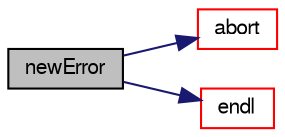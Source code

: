 digraph "newError"
{
  bgcolor="transparent";
  edge [fontname="FreeSans",fontsize="10",labelfontname="FreeSans",labelfontsize="10"];
  node [fontname="FreeSans",fontsize="10",shape=record];
  rankdir="LR";
  Node76815 [label="newError",height=0.2,width=0.4,color="black", fillcolor="grey75", style="filled", fontcolor="black"];
  Node76815 -> Node76816 [color="midnightblue",fontsize="10",style="solid",fontname="FreeSans"];
  Node76816 [label="abort",height=0.2,width=0.4,color="red",URL="$a21124.html#a447107a607d03e417307c203fa5fb44b"];
  Node76815 -> Node76833 [color="midnightblue",fontsize="10",style="solid",fontname="FreeSans"];
  Node76833 [label="endl",height=0.2,width=0.4,color="red",URL="$a21124.html#a2db8fe02a0d3909e9351bb4275b23ce4",tooltip="Add newline and flush stream. "];
}
